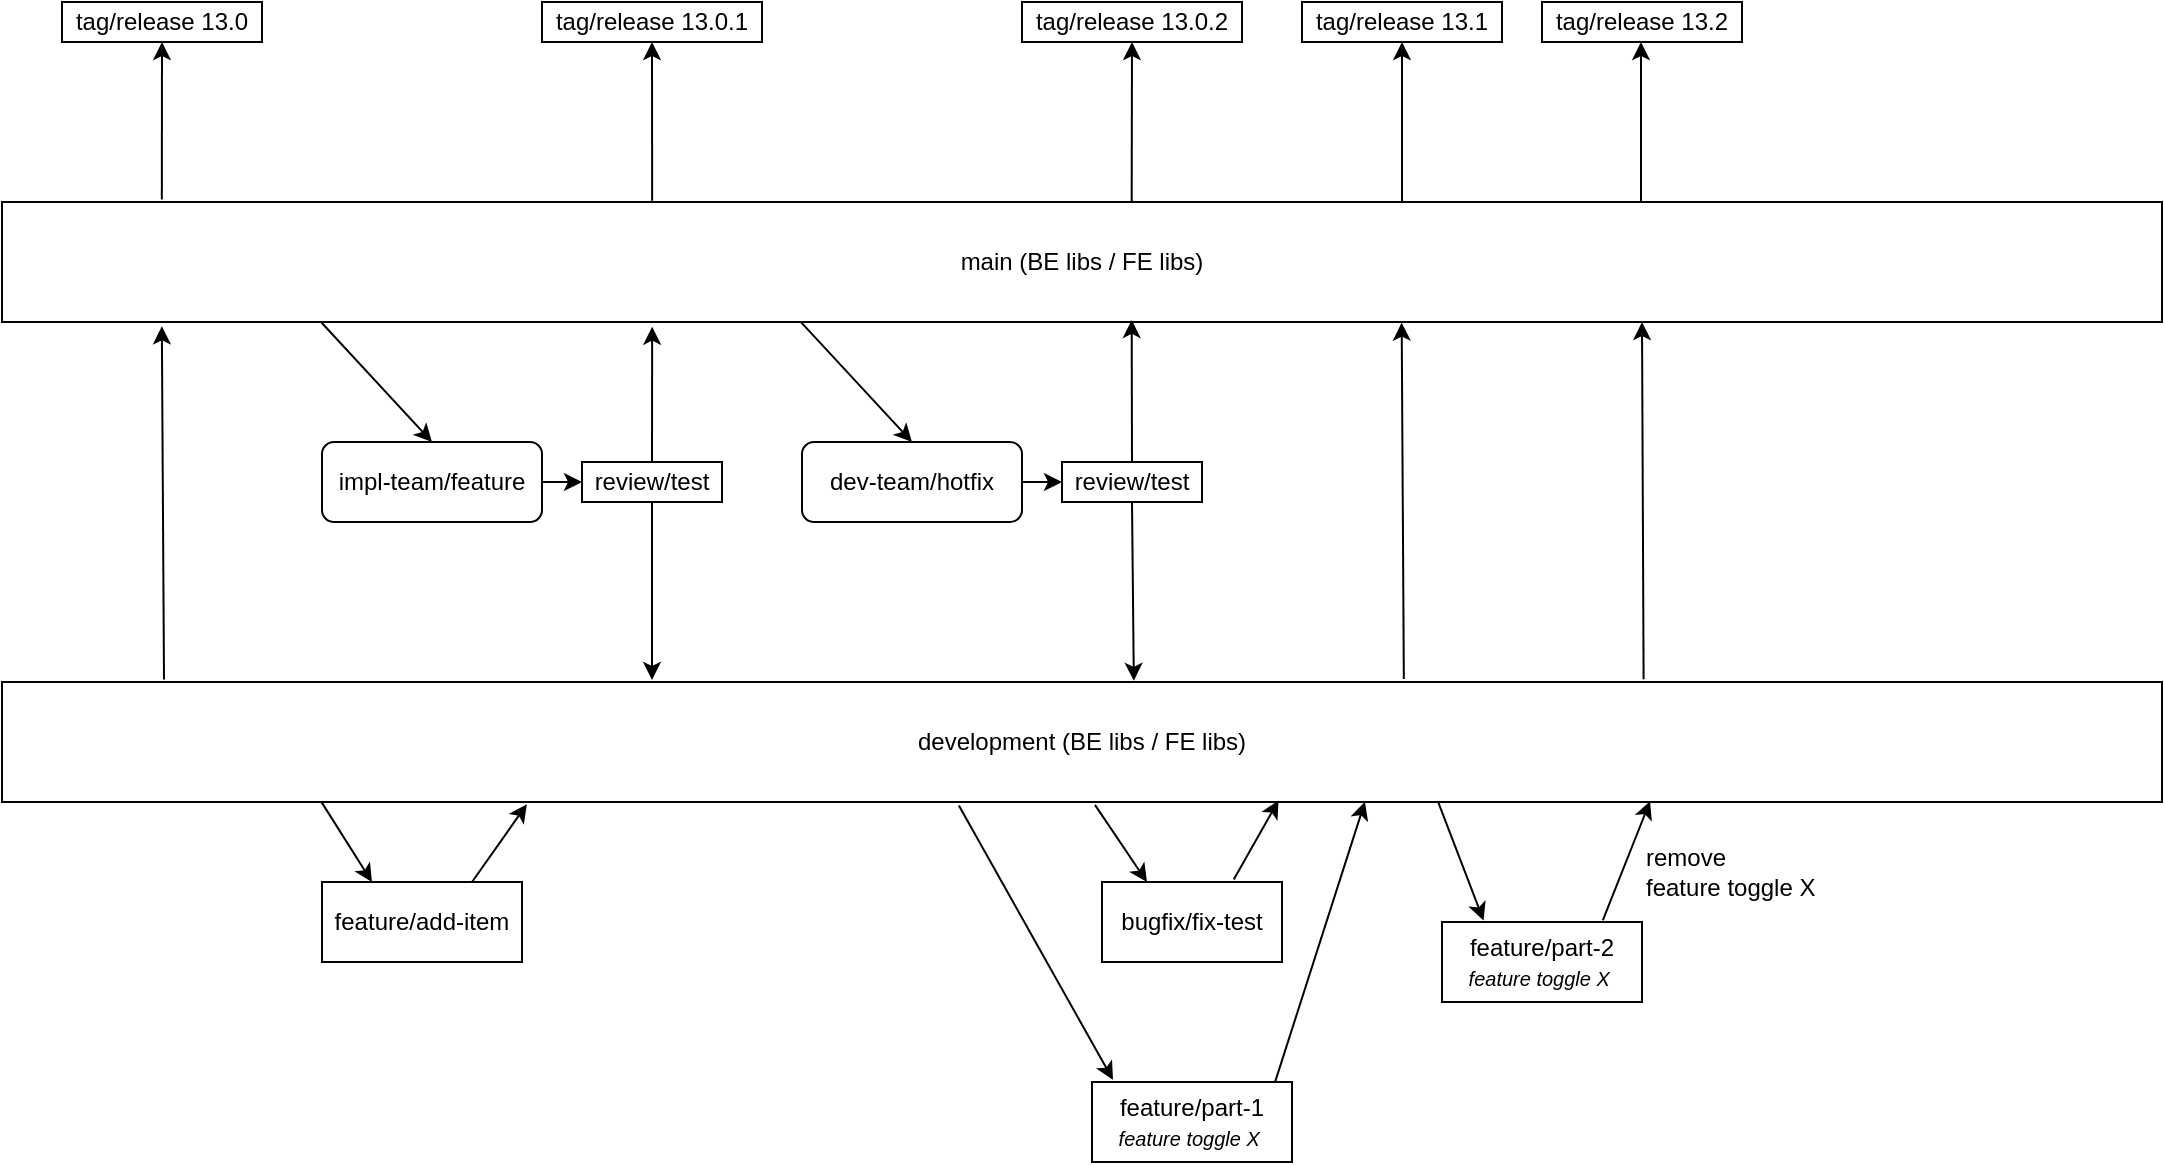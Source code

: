 <mxfile version="24.2.2" type="github">
  <diagram name="Page-1" id="IohD2jZ7NSLXi6qwIVtM">
    <mxGraphModel dx="2230" dy="782" grid="1" gridSize="10" guides="1" tooltips="1" connect="1" arrows="1" fold="1" page="1" pageScale="1" pageWidth="850" pageHeight="1100" math="0" shadow="0">
      <root>
        <mxCell id="0" />
        <mxCell id="1" parent="0" />
        <mxCell id="JIciVttdm8tCTKpBVyrq-1" value="main (BE libs / FE libs)" style="rounded=0;whiteSpace=wrap;html=1;" vertex="1" parent="1">
          <mxGeometry x="-240" y="160" width="1080" height="60" as="geometry" />
        </mxCell>
        <mxCell id="JIciVttdm8tCTKpBVyrq-2" value="development (BE libs / FE libs)" style="rounded=0;whiteSpace=wrap;html=1;" vertex="1" parent="1">
          <mxGeometry x="-240" y="400" width="1080" height="60" as="geometry" />
        </mxCell>
        <mxCell id="JIciVttdm8tCTKpBVyrq-4" value="" style="endArrow=classic;html=1;rounded=0;exitX=0.075;exitY=-0.02;exitDx=0;exitDy=0;exitPerimeter=0;entryX=0.074;entryY=1.036;entryDx=0;entryDy=0;entryPerimeter=0;" edge="1" parent="1" source="JIciVttdm8tCTKpBVyrq-2" target="JIciVttdm8tCTKpBVyrq-1">
          <mxGeometry width="50" height="50" relative="1" as="geometry">
            <mxPoint x="400" y="470" as="sourcePoint" />
            <mxPoint x="-170" y="250" as="targetPoint" />
          </mxGeometry>
        </mxCell>
        <mxCell id="JIciVttdm8tCTKpBVyrq-7" value="" style="endArrow=classic;html=1;rounded=0;exitX=0.074;exitY=-0.02;exitDx=0;exitDy=0;exitPerimeter=0;entryX=0.5;entryY=1;entryDx=0;entryDy=0;" edge="1" parent="1" source="JIciVttdm8tCTKpBVyrq-1" target="JIciVttdm8tCTKpBVyrq-8">
          <mxGeometry width="50" height="50" relative="1" as="geometry">
            <mxPoint x="-130" y="150" as="sourcePoint" />
            <mxPoint x="-160" y="90" as="targetPoint" />
          </mxGeometry>
        </mxCell>
        <mxCell id="JIciVttdm8tCTKpBVyrq-8" value="tag/release 13.0" style="rounded=0;whiteSpace=wrap;html=1;" vertex="1" parent="1">
          <mxGeometry x="-210" y="60" width="100" height="20" as="geometry" />
        </mxCell>
        <mxCell id="JIciVttdm8tCTKpBVyrq-9" value="impl-team/feature" style="rounded=1;whiteSpace=wrap;html=1;" vertex="1" parent="1">
          <mxGeometry x="-80" y="280" width="110" height="40" as="geometry" />
        </mxCell>
        <mxCell id="JIciVttdm8tCTKpBVyrq-10" value="" style="endArrow=classic;html=1;rounded=0;exitX=0.148;exitY=1.006;exitDx=0;exitDy=0;exitPerimeter=0;entryX=0.5;entryY=0;entryDx=0;entryDy=0;" edge="1" parent="1" source="JIciVttdm8tCTKpBVyrq-1" target="JIciVttdm8tCTKpBVyrq-9">
          <mxGeometry width="50" height="50" relative="1" as="geometry">
            <mxPoint x="260" y="330" as="sourcePoint" />
            <mxPoint x="310" y="280" as="targetPoint" />
          </mxGeometry>
        </mxCell>
        <mxCell id="JIciVttdm8tCTKpBVyrq-12" value="review/test" style="rounded=0;whiteSpace=wrap;html=1;" vertex="1" parent="1">
          <mxGeometry x="50" y="290" width="70" height="20" as="geometry" />
        </mxCell>
        <mxCell id="JIciVttdm8tCTKpBVyrq-14" value="" style="endArrow=classic;html=1;rounded=0;exitX=1;exitY=0.5;exitDx=0;exitDy=0;entryX=0;entryY=0.5;entryDx=0;entryDy=0;" edge="1" parent="1" source="JIciVttdm8tCTKpBVyrq-9" target="JIciVttdm8tCTKpBVyrq-12">
          <mxGeometry width="50" height="50" relative="1" as="geometry">
            <mxPoint x="170" y="300" as="sourcePoint" />
            <mxPoint x="220" y="250" as="targetPoint" />
          </mxGeometry>
        </mxCell>
        <mxCell id="JIciVttdm8tCTKpBVyrq-15" value="" style="endArrow=classic;html=1;rounded=0;exitX=0.5;exitY=0;exitDx=0;exitDy=0;entryX=0.301;entryY=1.039;entryDx=0;entryDy=0;entryPerimeter=0;" edge="1" parent="1" source="JIciVttdm8tCTKpBVyrq-12" target="JIciVttdm8tCTKpBVyrq-1">
          <mxGeometry width="50" height="50" relative="1" as="geometry">
            <mxPoint x="170" y="300" as="sourcePoint" />
            <mxPoint x="220" y="250" as="targetPoint" />
          </mxGeometry>
        </mxCell>
        <mxCell id="JIciVttdm8tCTKpBVyrq-17" value="" style="endArrow=classic;html=1;rounded=0;exitX=0.301;exitY=-0.011;exitDx=0;exitDy=0;exitPerimeter=0;entryX=0.5;entryY=1;entryDx=0;entryDy=0;" edge="1" parent="1" source="JIciVttdm8tCTKpBVyrq-1" target="JIciVttdm8tCTKpBVyrq-18">
          <mxGeometry width="50" height="50" relative="1" as="geometry">
            <mxPoint x="130" y="250" as="sourcePoint" />
            <mxPoint x="85" y="90" as="targetPoint" />
          </mxGeometry>
        </mxCell>
        <mxCell id="JIciVttdm8tCTKpBVyrq-18" value="tag/release 13.0.1" style="rounded=0;whiteSpace=wrap;html=1;" vertex="1" parent="1">
          <mxGeometry x="30" y="60" width="110" height="20" as="geometry" />
        </mxCell>
        <mxCell id="JIciVttdm8tCTKpBVyrq-19" value="" style="endArrow=classic;html=1;rounded=0;exitX=0.5;exitY=1;exitDx=0;exitDy=0;" edge="1" parent="1" source="JIciVttdm8tCTKpBVyrq-12">
          <mxGeometry width="50" height="50" relative="1" as="geometry">
            <mxPoint x="100" y="330" as="sourcePoint" />
            <mxPoint x="85" y="399" as="targetPoint" />
          </mxGeometry>
        </mxCell>
        <mxCell id="JIciVttdm8tCTKpBVyrq-22" value="dev-team/hotfix" style="rounded=1;whiteSpace=wrap;html=1;" vertex="1" parent="1">
          <mxGeometry x="160" y="280" width="110" height="40" as="geometry" />
        </mxCell>
        <mxCell id="JIciVttdm8tCTKpBVyrq-23" value="review/test" style="rounded=0;whiteSpace=wrap;html=1;" vertex="1" parent="1">
          <mxGeometry x="290" y="290" width="70" height="20" as="geometry" />
        </mxCell>
        <mxCell id="JIciVttdm8tCTKpBVyrq-24" value="" style="endArrow=classic;html=1;rounded=0;exitX=1;exitY=0.5;exitDx=0;exitDy=0;entryX=0;entryY=0.5;entryDx=0;entryDy=0;" edge="1" parent="1" source="JIciVttdm8tCTKpBVyrq-22" target="JIciVttdm8tCTKpBVyrq-23">
          <mxGeometry width="50" height="50" relative="1" as="geometry">
            <mxPoint x="440" y="295" as="sourcePoint" />
            <mxPoint x="490" y="245" as="targetPoint" />
          </mxGeometry>
        </mxCell>
        <mxCell id="JIciVttdm8tCTKpBVyrq-27" value="" style="endArrow=classic;html=1;rounded=0;exitX=0.37;exitY=1.003;exitDx=0;exitDy=0;exitPerimeter=0;entryX=0.5;entryY=0;entryDx=0;entryDy=0;" edge="1" parent="1" source="JIciVttdm8tCTKpBVyrq-1" target="JIciVttdm8tCTKpBVyrq-22">
          <mxGeometry width="50" height="50" relative="1" as="geometry">
            <mxPoint x="170" y="220" as="sourcePoint" />
            <mxPoint x="220" y="270" as="targetPoint" />
          </mxGeometry>
        </mxCell>
        <mxCell id="JIciVttdm8tCTKpBVyrq-28" value="" style="endArrow=classic;html=1;rounded=0;entryX=0.524;entryY=-0.01;entryDx=0;entryDy=0;entryPerimeter=0;exitX=0.5;exitY=1;exitDx=0;exitDy=0;" edge="1" parent="1" source="JIciVttdm8tCTKpBVyrq-23" target="JIciVttdm8tCTKpBVyrq-2">
          <mxGeometry width="50" height="50" relative="1" as="geometry">
            <mxPoint x="350" y="320" as="sourcePoint" />
            <mxPoint x="380" y="290" as="targetPoint" />
          </mxGeometry>
        </mxCell>
        <mxCell id="JIciVttdm8tCTKpBVyrq-29" value="" style="endArrow=classic;html=1;rounded=0;entryX=0.523;entryY=0.983;entryDx=0;entryDy=0;entryPerimeter=0;exitX=0.5;exitY=0;exitDx=0;exitDy=0;" edge="1" parent="1" source="JIciVttdm8tCTKpBVyrq-23" target="JIciVttdm8tCTKpBVyrq-1">
          <mxGeometry width="50" height="50" relative="1" as="geometry">
            <mxPoint x="340" y="280" as="sourcePoint" />
            <mxPoint x="340" y="230" as="targetPoint" />
          </mxGeometry>
        </mxCell>
        <mxCell id="JIciVttdm8tCTKpBVyrq-32" value="tag/release 13.0.2" style="rounded=0;whiteSpace=wrap;html=1;" vertex="1" parent="1">
          <mxGeometry x="270" y="60" width="110" height="20" as="geometry" />
        </mxCell>
        <mxCell id="JIciVttdm8tCTKpBVyrq-33" value="" style="endArrow=classic;html=1;rounded=0;entryX=0.5;entryY=1;entryDx=0;entryDy=0;exitX=0.523;exitY=-0.008;exitDx=0;exitDy=0;exitPerimeter=0;" edge="1" parent="1" source="JIciVttdm8tCTKpBVyrq-1" target="JIciVttdm8tCTKpBVyrq-32">
          <mxGeometry width="50" height="50" relative="1" as="geometry">
            <mxPoint x="370" y="140" as="sourcePoint" />
            <mxPoint x="300" y="230" as="targetPoint" />
          </mxGeometry>
        </mxCell>
        <mxCell id="JIciVttdm8tCTKpBVyrq-35" value="feature/add-item" style="rounded=0;whiteSpace=wrap;html=1;" vertex="1" parent="1">
          <mxGeometry x="-80" y="500" width="100" height="40" as="geometry" />
        </mxCell>
        <mxCell id="JIciVttdm8tCTKpBVyrq-36" value="" style="endArrow=classic;html=1;rounded=0;entryX=0.25;entryY=0;entryDx=0;entryDy=0;exitX=0.148;exitY=1.003;exitDx=0;exitDy=0;exitPerimeter=0;" edge="1" parent="1" source="JIciVttdm8tCTKpBVyrq-2" target="JIciVttdm8tCTKpBVyrq-35">
          <mxGeometry width="50" height="50" relative="1" as="geometry">
            <mxPoint y="461" as="sourcePoint" />
            <mxPoint x="250" y="380" as="targetPoint" />
          </mxGeometry>
        </mxCell>
        <mxCell id="JIciVttdm8tCTKpBVyrq-37" value="" style="endArrow=classic;html=1;rounded=0;entryX=0.243;entryY=1.019;entryDx=0;entryDy=0;entryPerimeter=0;exitX=0.75;exitY=0;exitDx=0;exitDy=0;" edge="1" parent="1" source="JIciVttdm8tCTKpBVyrq-35" target="JIciVttdm8tCTKpBVyrq-2">
          <mxGeometry width="50" height="50" relative="1" as="geometry">
            <mxPoint x="159" y="515" as="sourcePoint" />
            <mxPoint x="190" y="480" as="targetPoint" />
          </mxGeometry>
        </mxCell>
        <mxCell id="JIciVttdm8tCTKpBVyrq-38" value="bugfix/fix-test" style="rounded=0;whiteSpace=wrap;html=1;" vertex="1" parent="1">
          <mxGeometry x="310" y="500" width="90" height="40" as="geometry" />
        </mxCell>
        <mxCell id="JIciVttdm8tCTKpBVyrq-39" value="" style="endArrow=classic;html=1;rounded=0;entryX=0.25;entryY=0;entryDx=0;entryDy=0;exitX=0.506;exitY=1.024;exitDx=0;exitDy=0;exitPerimeter=0;" edge="1" parent="1" source="JIciVttdm8tCTKpBVyrq-2" target="JIciVttdm8tCTKpBVyrq-38">
          <mxGeometry width="50" height="50" relative="1" as="geometry">
            <mxPoint x="200" y="470" as="sourcePoint" />
            <mxPoint x="300" y="390" as="targetPoint" />
          </mxGeometry>
        </mxCell>
        <mxCell id="JIciVttdm8tCTKpBVyrq-41" value="" style="endArrow=classic;html=1;rounded=0;exitX=0.732;exitY=-0.032;exitDx=0;exitDy=0;exitPerimeter=0;entryX=0.591;entryY=0.987;entryDx=0;entryDy=0;entryPerimeter=0;" edge="1" parent="1" source="JIciVttdm8tCTKpBVyrq-38" target="JIciVttdm8tCTKpBVyrq-2">
          <mxGeometry width="50" height="50" relative="1" as="geometry">
            <mxPoint x="220" y="560" as="sourcePoint" />
            <mxPoint x="399" y="463" as="targetPoint" />
          </mxGeometry>
        </mxCell>
        <mxCell id="JIciVttdm8tCTKpBVyrq-42" value="" style="endArrow=classic;html=1;rounded=0;exitX=0.649;exitY=-0.025;exitDx=0;exitDy=0;exitPerimeter=0;entryX=0.648;entryY=1.005;entryDx=0;entryDy=0;entryPerimeter=0;" edge="1" parent="1" source="JIciVttdm8tCTKpBVyrq-2" target="JIciVttdm8tCTKpBVyrq-1">
          <mxGeometry width="50" height="50" relative="1" as="geometry">
            <mxPoint x="330" y="350" as="sourcePoint" />
            <mxPoint x="380" y="300" as="targetPoint" />
          </mxGeometry>
        </mxCell>
        <mxCell id="JIciVttdm8tCTKpBVyrq-43" value="" style="endArrow=classic;html=1;rounded=0;entryX=0.5;entryY=1;entryDx=0;entryDy=0;exitX=0.523;exitY=-0.008;exitDx=0;exitDy=0;exitPerimeter=0;" edge="1" parent="1">
          <mxGeometry width="50" height="50" relative="1" as="geometry">
            <mxPoint x="460" y="160" as="sourcePoint" />
            <mxPoint x="460" y="80" as="targetPoint" />
          </mxGeometry>
        </mxCell>
        <mxCell id="JIciVttdm8tCTKpBVyrq-44" value="tag/release 13.1" style="rounded=0;whiteSpace=wrap;html=1;" vertex="1" parent="1">
          <mxGeometry x="410" y="60" width="100" height="20" as="geometry" />
        </mxCell>
        <mxCell id="JIciVttdm8tCTKpBVyrq-45" value="" style="endArrow=classic;html=1;rounded=0;exitX=0.443;exitY=1.03;exitDx=0;exitDy=0;exitPerimeter=0;entryX=0.105;entryY=-0.027;entryDx=0;entryDy=0;entryPerimeter=0;" edge="1" parent="1" source="JIciVttdm8tCTKpBVyrq-2" target="JIciVttdm8tCTKpBVyrq-46">
          <mxGeometry width="50" height="50" relative="1" as="geometry">
            <mxPoint x="260" y="560" as="sourcePoint" />
            <mxPoint x="300" y="600" as="targetPoint" />
          </mxGeometry>
        </mxCell>
        <mxCell id="JIciVttdm8tCTKpBVyrq-46" value="feature/part-1&lt;div&gt;&lt;i&gt;&lt;font style=&quot;font-size: 10px;&quot;&gt;feature toggle X&amp;nbsp;&lt;/font&gt;&lt;/i&gt;&lt;/div&gt;" style="rounded=0;whiteSpace=wrap;html=1;" vertex="1" parent="1">
          <mxGeometry x="305" y="600" width="100" height="40" as="geometry" />
        </mxCell>
        <mxCell id="JIciVttdm8tCTKpBVyrq-47" value="" style="endArrow=classic;html=1;rounded=0;exitX=0.916;exitY=-0.004;exitDx=0;exitDy=0;exitPerimeter=0;entryX=0.631;entryY=0.998;entryDx=0;entryDy=0;entryPerimeter=0;" edge="1" parent="1" source="JIciVttdm8tCTKpBVyrq-46" target="JIciVttdm8tCTKpBVyrq-2">
          <mxGeometry width="50" height="50" relative="1" as="geometry">
            <mxPoint x="370" y="550" as="sourcePoint" />
            <mxPoint x="420" y="500" as="targetPoint" />
          </mxGeometry>
        </mxCell>
        <mxCell id="JIciVttdm8tCTKpBVyrq-49" value="feature/part-2&lt;div&gt;&lt;i&gt;&lt;font style=&quot;font-size: 10px;&quot;&gt;feature toggle X&amp;nbsp;&lt;/font&gt;&lt;/i&gt;&lt;/div&gt;" style="rounded=0;whiteSpace=wrap;html=1;" vertex="1" parent="1">
          <mxGeometry x="480" y="520" width="100" height="40" as="geometry" />
        </mxCell>
        <mxCell id="JIciVttdm8tCTKpBVyrq-50" value="" style="endArrow=classic;html=1;rounded=0;exitX=0.665;exitY=1.005;exitDx=0;exitDy=0;exitPerimeter=0;entryX=0.208;entryY=-0.019;entryDx=0;entryDy=0;entryPerimeter=0;" edge="1" parent="1" source="JIciVttdm8tCTKpBVyrq-2" target="JIciVttdm8tCTKpBVyrq-49">
          <mxGeometry width="50" height="50" relative="1" as="geometry">
            <mxPoint x="510" y="510" as="sourcePoint" />
            <mxPoint x="560" y="460" as="targetPoint" />
          </mxGeometry>
        </mxCell>
        <mxCell id="JIciVttdm8tCTKpBVyrq-51" value="" style="endArrow=classic;html=1;rounded=0;exitX=0.804;exitY=-0.019;exitDx=0;exitDy=0;exitPerimeter=0;entryX=0.763;entryY=0.993;entryDx=0;entryDy=0;entryPerimeter=0;" edge="1" parent="1" source="JIciVttdm8tCTKpBVyrq-49" target="JIciVttdm8tCTKpBVyrq-2">
          <mxGeometry width="50" height="50" relative="1" as="geometry">
            <mxPoint x="510" y="510" as="sourcePoint" />
            <mxPoint x="560" y="460" as="targetPoint" />
          </mxGeometry>
        </mxCell>
        <mxCell id="JIciVttdm8tCTKpBVyrq-53" value="remove&lt;div&gt;feature toggle X&lt;/div&gt;" style="text;html=1;align=left;verticalAlign=middle;whiteSpace=wrap;rounded=0;" vertex="1" parent="1">
          <mxGeometry x="580" y="480" width="100" height="30" as="geometry" />
        </mxCell>
        <mxCell id="JIciVttdm8tCTKpBVyrq-54" value="" style="endArrow=classic;html=1;rounded=0;exitX=0.76;exitY=-0.023;exitDx=0;exitDy=0;exitPerimeter=0;entryX=0.648;entryY=1.005;entryDx=0;entryDy=0;entryPerimeter=0;" edge="1" parent="1" source="JIciVttdm8tCTKpBVyrq-2">
          <mxGeometry width="50" height="50" relative="1" as="geometry">
            <mxPoint x="581" y="398" as="sourcePoint" />
            <mxPoint x="580" y="220" as="targetPoint" />
          </mxGeometry>
        </mxCell>
        <mxCell id="JIciVttdm8tCTKpBVyrq-55" value="" style="endArrow=classic;html=1;rounded=0;entryX=0.5;entryY=1;entryDx=0;entryDy=0;exitX=0.523;exitY=-0.008;exitDx=0;exitDy=0;exitPerimeter=0;" edge="1" parent="1">
          <mxGeometry width="50" height="50" relative="1" as="geometry">
            <mxPoint x="579.49" y="160" as="sourcePoint" />
            <mxPoint x="579.49" y="80" as="targetPoint" />
          </mxGeometry>
        </mxCell>
        <mxCell id="JIciVttdm8tCTKpBVyrq-56" value="tag/release 13.2" style="rounded=0;whiteSpace=wrap;html=1;" vertex="1" parent="1">
          <mxGeometry x="530" y="60" width="100" height="20" as="geometry" />
        </mxCell>
      </root>
    </mxGraphModel>
  </diagram>
</mxfile>

